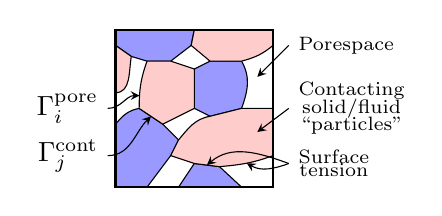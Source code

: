 \begin{tikzpicture}[>=stealth,scale=2]
  \coordinate (A) at (0.35,0.2);
  \coordinate (B) at (0.4,0.3);
  \coordinate (C) at (0.3,0.4);
  \coordinate (D) at (0.15,0.5);
  \coordinate (E) at (0.66,0.13);
  \coordinate (F) at (0.6,0.45);
  \coordinate (G) at (0.8,0.5);
  \coordinate (H) at (0.5,0.5);
  \coordinate (I) at (0.5,0.75);
  \coordinate (J) at (0.6,0.8);
  \coordinate (K) at (0.8,0.8);
  \coordinate (L) at (0.35,0.8);
  \coordinate (M) at (0.5,1);
  \coordinate (N) at (0,0.9);
  \coordinate (O) at (0.1,0.83);
  \coordinate (P) at (0.5,0.15);
  \coordinate (Q) at (0.48,0.9);
  \coordinate (R) at (0.2,0.8);
  
  % Region 1 particles 
  \draw[fill=blue!40] 
  (0,0) -- (0.2,0) -- (A) -- (B) -- (C) -- (D) to[out=190,in=50] (0,0.4) -- cycle %A
  (0.4,0) -- (P) -- (E) -- (0.8,0) -- cycle %B
  (F) -- (G) to[out=70,in=-60] (K) -- (J) -- (I) -- (H) -- cycle %C
  (M) -- (Q) -- (L) -- (R) -- (O) -- (N) -- (0,1) -- cycle %D
  ;

  % Region 2 particles
  \draw[fill=red!20]
  (0,0.6) to[out=0,in=-100] (O) -- (N) -- cycle %E
  (D) to[out=90,in=-110] coordinate[near start] (surf3) (R) -- (L) -- (I) -- (H) -- (C) -- (D) coordinate[midway] (surf4) %F
  (M) -- (Q) -- (J) -- (K) to[out=15,in=-140] (1,0.9) -- (1,1) -- cycle %G
  (1,0.2) to[out=-160,in=5] coordinate[midway] (surf1) (E) -- (P) coordinate[midway] (surf2) -- (A) -- (B) to[out=50,in=-170] (F) -- (G) -- (1,0.5) -- cycle %H
  ;

  \draw[thick] (0,0) rectangle (1,1);

  % Annotations
  \draw[<-] (0.9,0.7) -- (1.1,0.9) node[right,font=\scriptsize] {Porespace};
  \draw[<-] (0.9,0.35) -- (1.1,0.5) node[right,font=\scriptsize] {\shortstack{Contacting\\[-0.4em]solid/fluid\\[-0.4em]``particles''}};
  \draw[<-] (surf1) to[out=-30,in=-160] (1.1,0.15) node[right,font=\scriptsize] {\shortstack{Surface\\[-0.4em]tension}};
  \draw[<-] (surf2) to[out=40,in=160] (1.1,0.15); % extra arrow
  \draw[<-] (surf3) to[out=180,in=0] (-0.05,0.5) node[left] {$\Gamma_i^{\mathrm{pore}}$};
  \draw[<-] (surf4) to[out=-135,in=0] (-0.05,0.2) node[left] {$\Gamma_j^{\mathrm{cont}}$};
\end{tikzpicture}